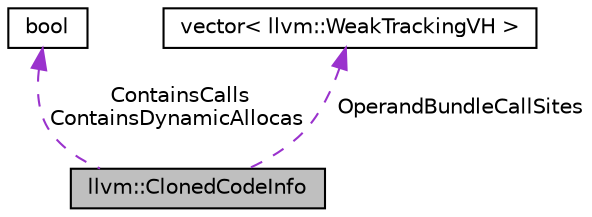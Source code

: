 digraph "llvm::ClonedCodeInfo"
{
 // LATEX_PDF_SIZE
  bgcolor="transparent";
  edge [fontname="Helvetica",fontsize="10",labelfontname="Helvetica",labelfontsize="10"];
  node [fontname="Helvetica",fontsize="10",shape="box"];
  Node1 [label="llvm::ClonedCodeInfo",height=0.2,width=0.4,color="black", fillcolor="grey75", style="filled", fontcolor="black",tooltip="This struct can be used to capture information about code being cloned, while it is being cloned."];
  Node2 -> Node1 [dir="back",color="darkorchid3",fontsize="10",style="dashed",label=" ContainsCalls\nContainsDynamicAllocas" ,fontname="Helvetica"];
  Node2 [label="bool",height=0.2,width=0.4,color="black",URL="$classbool.html",tooltip=" "];
  Node3 -> Node1 [dir="back",color="darkorchid3",fontsize="10",style="dashed",label=" OperandBundleCallSites" ,fontname="Helvetica"];
  Node3 [label="vector\< llvm::WeakTrackingVH \>",height=0.2,width=0.4,color="black",tooltip=" "];
}
